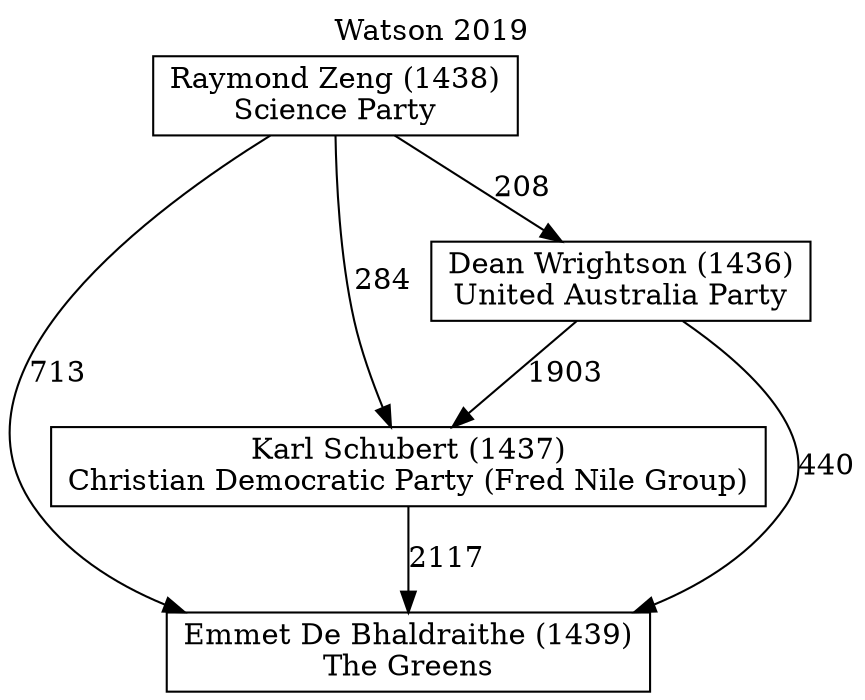 // House preference flow
digraph "Emmet De Bhaldraithe (1439)_Watson_2019" {
	graph [label="Watson 2019" labelloc=t mclimit=10]
	node [shape=box]
	"Emmet De Bhaldraithe (1439)" [label="Emmet De Bhaldraithe (1439)
The Greens"]
	"Karl Schubert (1437)" [label="Karl Schubert (1437)
Christian Democratic Party (Fred Nile Group)"]
	"Dean Wrightson (1436)" [label="Dean Wrightson (1436)
United Australia Party"]
	"Raymond Zeng (1438)" [label="Raymond Zeng (1438)
Science Party"]
	"Emmet De Bhaldraithe (1439)" [label="Emmet De Bhaldraithe (1439)
The Greens"]
	"Dean Wrightson (1436)" [label="Dean Wrightson (1436)
United Australia Party"]
	"Raymond Zeng (1438)" [label="Raymond Zeng (1438)
Science Party"]
	"Emmet De Bhaldraithe (1439)" [label="Emmet De Bhaldraithe (1439)
The Greens"]
	"Raymond Zeng (1438)" [label="Raymond Zeng (1438)
Science Party"]
	"Raymond Zeng (1438)" [label="Raymond Zeng (1438)
Science Party"]
	"Dean Wrightson (1436)" [label="Dean Wrightson (1436)
United Australia Party"]
	"Raymond Zeng (1438)" [label="Raymond Zeng (1438)
Science Party"]
	"Raymond Zeng (1438)" [label="Raymond Zeng (1438)
Science Party"]
	"Karl Schubert (1437)" [label="Karl Schubert (1437)
Christian Democratic Party (Fred Nile Group)"]
	"Dean Wrightson (1436)" [label="Dean Wrightson (1436)
United Australia Party"]
	"Raymond Zeng (1438)" [label="Raymond Zeng (1438)
Science Party"]
	"Karl Schubert (1437)" [label="Karl Schubert (1437)
Christian Democratic Party (Fred Nile Group)"]
	"Raymond Zeng (1438)" [label="Raymond Zeng (1438)
Science Party"]
	"Raymond Zeng (1438)" [label="Raymond Zeng (1438)
Science Party"]
	"Dean Wrightson (1436)" [label="Dean Wrightson (1436)
United Australia Party"]
	"Raymond Zeng (1438)" [label="Raymond Zeng (1438)
Science Party"]
	"Raymond Zeng (1438)" [label="Raymond Zeng (1438)
Science Party"]
	"Karl Schubert (1437)" -> "Emmet De Bhaldraithe (1439)" [label=2117]
	"Dean Wrightson (1436)" -> "Karl Schubert (1437)" [label=1903]
	"Raymond Zeng (1438)" -> "Dean Wrightson (1436)" [label=208]
	"Dean Wrightson (1436)" -> "Emmet De Bhaldraithe (1439)" [label=440]
	"Raymond Zeng (1438)" -> "Emmet De Bhaldraithe (1439)" [label=713]
	"Raymond Zeng (1438)" -> "Karl Schubert (1437)" [label=284]
}
